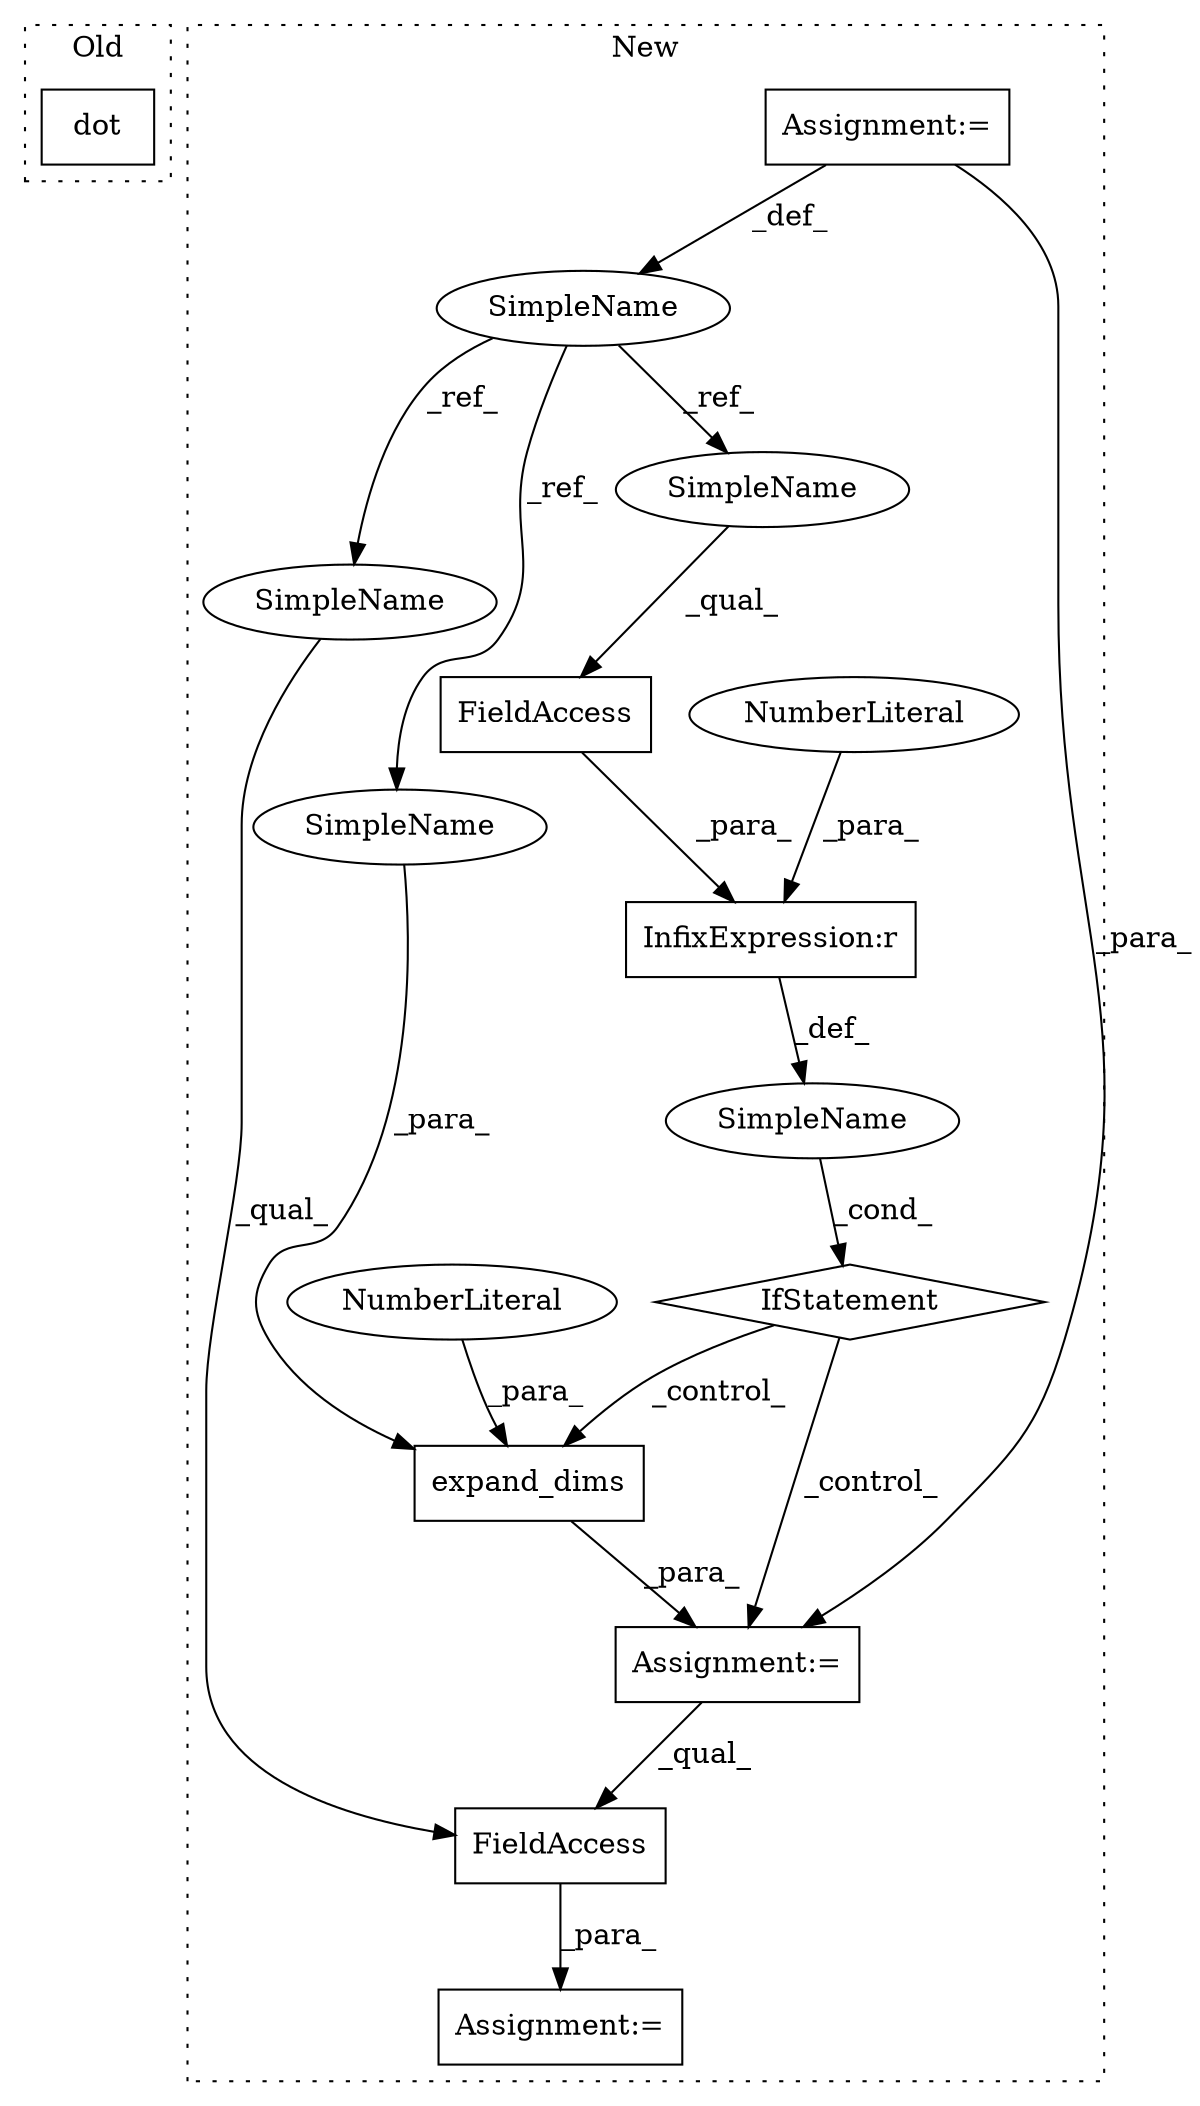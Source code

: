 digraph G {
subgraph cluster0 {
1 [label="dot" a="32" s="4797,4855" l="4,1" shape="box"];
label = "Old";
style="dotted";
}
subgraph cluster1 {
2 [label="expand_dims" a="32" s="6564,6589" l="12,1" shape="box"];
3 [label="NumberLiteral" a="34" s="6588" l="1" shape="ellipse"];
4 [label="Assignment:=" a="7" s="6557" l="1" shape="box"];
5 [label="Assignment:=" a="7" s="6808" l="2" shape="box"];
6 [label="IfStatement" a="25" s="6511,6536" l="4,2" shape="diamond"];
7 [label="SimpleName" a="42" s="" l="" shape="ellipse"];
8 [label="InfixExpression:r" a="27" s="6531" l="4" shape="box"];
9 [label="NumberLiteral" a="34" s="6535" l="1" shape="ellipse"];
10 [label="FieldAccess" a="22" s="6515" l="16" shape="box"];
11 [label="SimpleName" a="42" s="6317" l="11" shape="ellipse"];
12 [label="Assignment:=" a="7" s="6317" l="11" shape="box"];
13 [label="FieldAccess" a="22" s="6810" l="17" shape="box"];
14 [label="SimpleName" a="42" s="6576" l="11" shape="ellipse"];
15 [label="SimpleName" a="42" s="6810" l="11" shape="ellipse"];
16 [label="SimpleName" a="42" s="6515" l="11" shape="ellipse"];
label = "New";
style="dotted";
}
2 -> 4 [label="_para_"];
3 -> 2 [label="_para_"];
4 -> 13 [label="_qual_"];
6 -> 4 [label="_control_"];
6 -> 2 [label="_control_"];
7 -> 6 [label="_cond_"];
8 -> 7 [label="_def_"];
9 -> 8 [label="_para_"];
10 -> 8 [label="_para_"];
11 -> 15 [label="_ref_"];
11 -> 14 [label="_ref_"];
11 -> 16 [label="_ref_"];
12 -> 4 [label="_para_"];
12 -> 11 [label="_def_"];
13 -> 5 [label="_para_"];
14 -> 2 [label="_para_"];
15 -> 13 [label="_qual_"];
16 -> 10 [label="_qual_"];
}